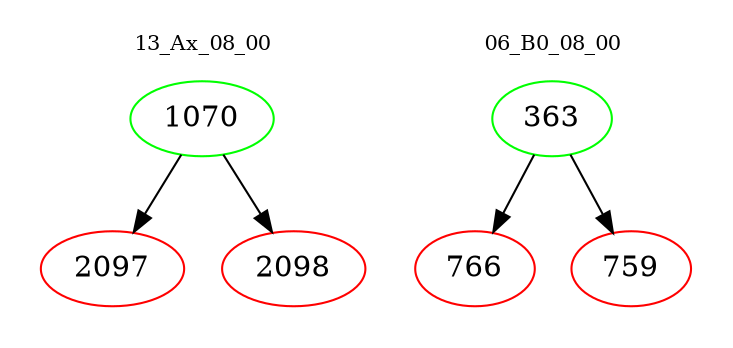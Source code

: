 digraph{
subgraph cluster_0 {
color = white
label = "13_Ax_08_00";
fontsize=10;
T0_1070 [label="1070", color="green"]
T0_1070 -> T0_2097 [color="black"]
T0_2097 [label="2097", color="red"]
T0_1070 -> T0_2098 [color="black"]
T0_2098 [label="2098", color="red"]
}
subgraph cluster_1 {
color = white
label = "06_B0_08_00";
fontsize=10;
T1_363 [label="363", color="green"]
T1_363 -> T1_766 [color="black"]
T1_766 [label="766", color="red"]
T1_363 -> T1_759 [color="black"]
T1_759 [label="759", color="red"]
}
}
